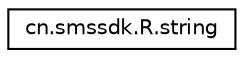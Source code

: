 digraph "类继承关系图"
{
 // LATEX_PDF_SIZE
  edge [fontname="Helvetica",fontsize="10",labelfontname="Helvetica",labelfontsize="10"];
  node [fontname="Helvetica",fontsize="10",shape=record];
  rankdir="LR";
  Node0 [label="cn.smssdk.R.string",height=0.2,width=0.4,color="black", fillcolor="white", style="filled",URL="$classcn_1_1smssdk_1_1_r_1_1string.html",tooltip=" "];
}
